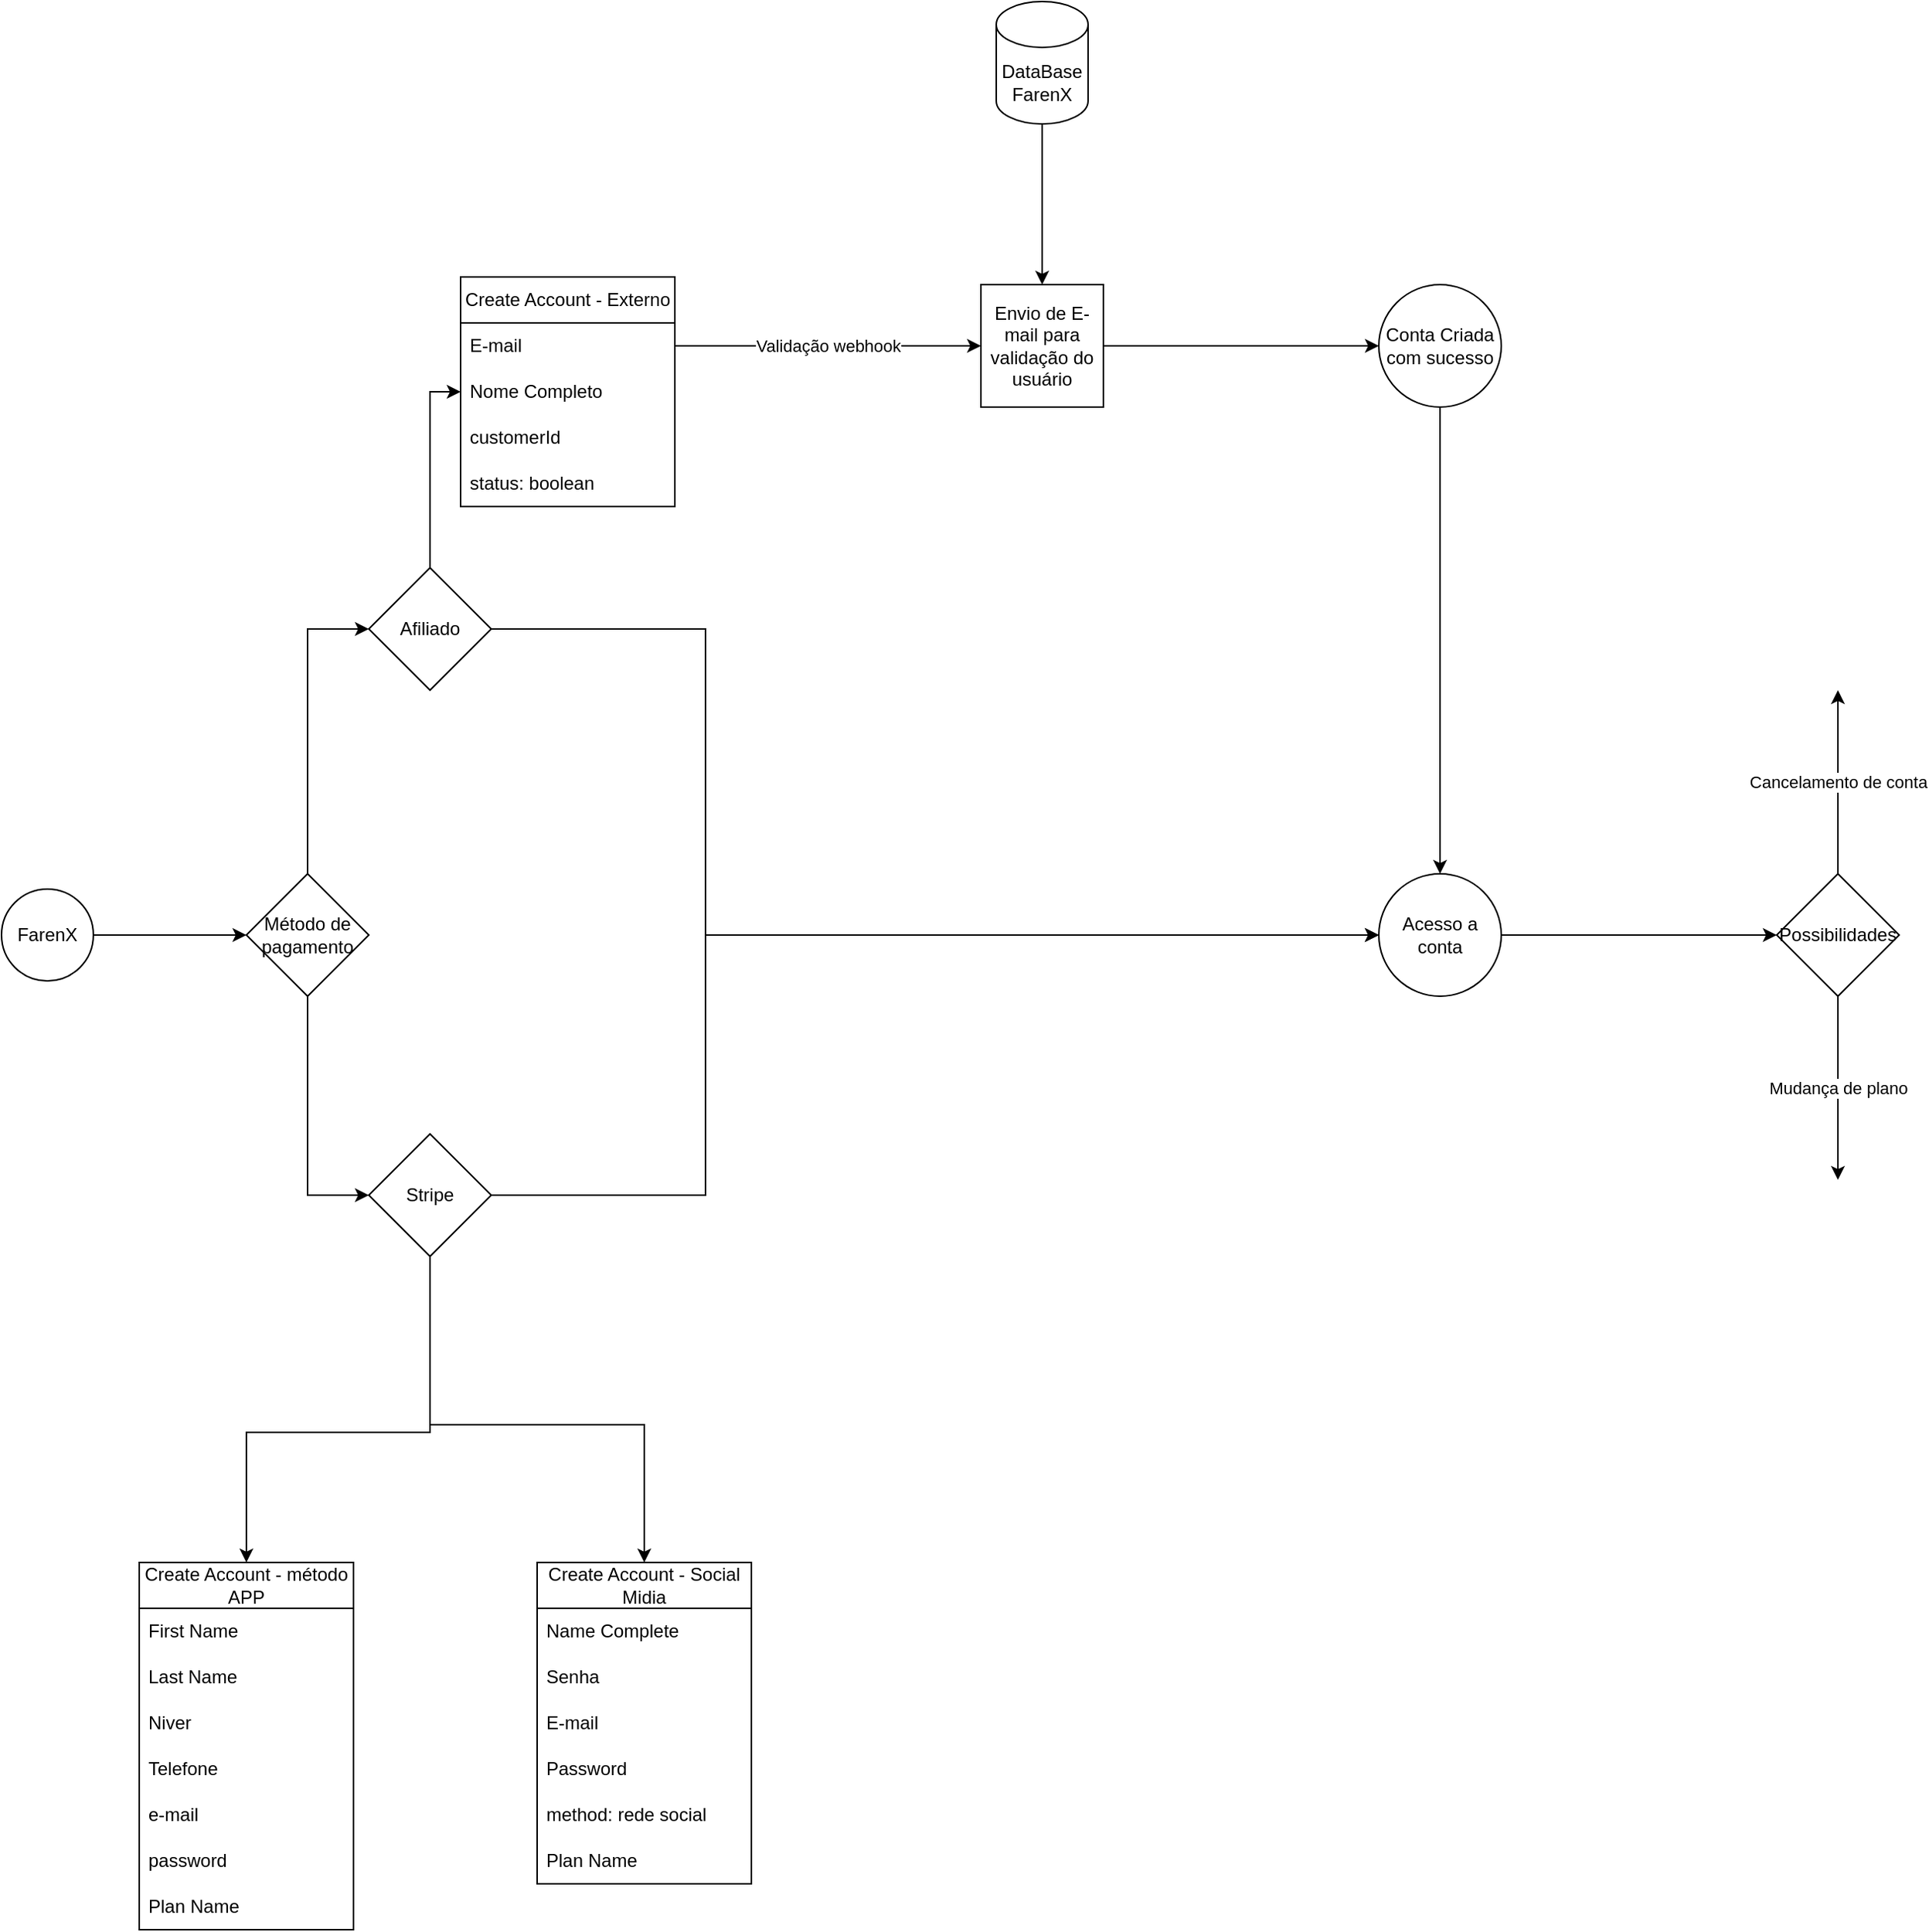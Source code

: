 <mxfile version="24.7.2" type="github">
  <diagram name="Page-1" id="uVq2KMYGm8IPo_6gR5oM">
    <mxGraphModel dx="1648" dy="2000" grid="1" gridSize="10" guides="1" tooltips="1" connect="1" arrows="1" fold="1" page="1" pageScale="1" pageWidth="850" pageHeight="1100" math="0" shadow="0">
      <root>
        <mxCell id="0" />
        <mxCell id="1" parent="0" />
        <mxCell id="Xn-9EYfsTyqtKakacqXI-15" style="edgeStyle=orthogonalEdgeStyle;rounded=0;orthogonalLoop=1;jettySize=auto;html=1;" edge="1" parent="1" source="Xn-9EYfsTyqtKakacqXI-14">
          <mxGeometry relative="1" as="geometry">
            <mxPoint x="160" y="520" as="targetPoint" />
          </mxGeometry>
        </mxCell>
        <mxCell id="Xn-9EYfsTyqtKakacqXI-14" value="FarenX" style="ellipse;whiteSpace=wrap;html=1;aspect=fixed;" vertex="1" parent="1">
          <mxGeometry y="490" width="60" height="60" as="geometry" />
        </mxCell>
        <mxCell id="Xn-9EYfsTyqtKakacqXI-17" style="edgeStyle=orthogonalEdgeStyle;rounded=0;orthogonalLoop=1;jettySize=auto;html=1;entryX=0;entryY=0.5;entryDx=0;entryDy=0;" edge="1" parent="1" source="Xn-9EYfsTyqtKakacqXI-16" target="Xn-9EYfsTyqtKakacqXI-18">
          <mxGeometry relative="1" as="geometry">
            <mxPoint x="200" y="360" as="targetPoint" />
          </mxGeometry>
        </mxCell>
        <mxCell id="Xn-9EYfsTyqtKakacqXI-19" style="edgeStyle=orthogonalEdgeStyle;rounded=0;orthogonalLoop=1;jettySize=auto;html=1;entryX=0;entryY=0.5;entryDx=0;entryDy=0;" edge="1" parent="1" source="Xn-9EYfsTyqtKakacqXI-16" target="Xn-9EYfsTyqtKakacqXI-20">
          <mxGeometry relative="1" as="geometry">
            <mxPoint x="200" y="700" as="targetPoint" />
          </mxGeometry>
        </mxCell>
        <mxCell id="Xn-9EYfsTyqtKakacqXI-16" value="Método de pagamento" style="rhombus;whiteSpace=wrap;html=1;" vertex="1" parent="1">
          <mxGeometry x="160" y="480" width="80" height="80" as="geometry" />
        </mxCell>
        <mxCell id="Xn-9EYfsTyqtKakacqXI-26" style="edgeStyle=orthogonalEdgeStyle;rounded=0;orthogonalLoop=1;jettySize=auto;html=1;entryX=0;entryY=0.5;entryDx=0;entryDy=0;" edge="1" parent="1" source="Xn-9EYfsTyqtKakacqXI-18" target="Xn-9EYfsTyqtKakacqXI-23">
          <mxGeometry relative="1" as="geometry" />
        </mxCell>
        <mxCell id="Xn-9EYfsTyqtKakacqXI-36" style="edgeStyle=orthogonalEdgeStyle;rounded=0;orthogonalLoop=1;jettySize=auto;html=1;exitX=1;exitY=0.5;exitDx=0;exitDy=0;entryX=0;entryY=0.5;entryDx=0;entryDy=0;" edge="1" parent="1" source="Xn-9EYfsTyqtKakacqXI-18" target="Xn-9EYfsTyqtKakacqXI-37">
          <mxGeometry relative="1" as="geometry">
            <mxPoint x="880" y="320" as="targetPoint" />
            <Array as="points">
              <mxPoint x="460" y="320" />
              <mxPoint x="460" y="520" />
            </Array>
          </mxGeometry>
        </mxCell>
        <mxCell id="Xn-9EYfsTyqtKakacqXI-18" value="Afiliado" style="rhombus;whiteSpace=wrap;html=1;" vertex="1" parent="1">
          <mxGeometry x="240" y="280.0" width="80" height="80" as="geometry" />
        </mxCell>
        <mxCell id="Xn-9EYfsTyqtKakacqXI-38" style="edgeStyle=orthogonalEdgeStyle;rounded=0;orthogonalLoop=1;jettySize=auto;html=1;exitX=1;exitY=0.5;exitDx=0;exitDy=0;entryX=0;entryY=0.5;entryDx=0;entryDy=0;" edge="1" parent="1" source="Xn-9EYfsTyqtKakacqXI-20" target="Xn-9EYfsTyqtKakacqXI-37">
          <mxGeometry relative="1" as="geometry">
            <Array as="points">
              <mxPoint x="460" y="690" />
              <mxPoint x="460" y="520" />
            </Array>
          </mxGeometry>
        </mxCell>
        <mxCell id="Xn-9EYfsTyqtKakacqXI-39" style="edgeStyle=orthogonalEdgeStyle;rounded=0;orthogonalLoop=1;jettySize=auto;html=1;exitX=0.5;exitY=1;exitDx=0;exitDy=0;entryX=0.5;entryY=0;entryDx=0;entryDy=0;" edge="1" parent="1" source="Xn-9EYfsTyqtKakacqXI-20" target="Xn-9EYfsTyqtKakacqXI-40">
          <mxGeometry relative="1" as="geometry">
            <mxPoint x="280" y="840" as="targetPoint" />
            <Array as="points">
              <mxPoint x="280" y="845" />
              <mxPoint x="160" y="845" />
            </Array>
          </mxGeometry>
        </mxCell>
        <mxCell id="Xn-9EYfsTyqtKakacqXI-48" style="edgeStyle=orthogonalEdgeStyle;rounded=0;orthogonalLoop=1;jettySize=auto;html=1;entryX=0.5;entryY=0;entryDx=0;entryDy=0;" edge="1" parent="1" source="Xn-9EYfsTyqtKakacqXI-20" target="Xn-9EYfsTyqtKakacqXI-49">
          <mxGeometry relative="1" as="geometry">
            <mxPoint x="400" y="920" as="targetPoint" />
            <Array as="points">
              <mxPoint x="280" y="840" />
              <mxPoint x="420" y="840" />
            </Array>
          </mxGeometry>
        </mxCell>
        <mxCell id="Xn-9EYfsTyqtKakacqXI-20" value="Stripe" style="rhombus;whiteSpace=wrap;html=1;" vertex="1" parent="1">
          <mxGeometry x="240" y="650" width="80" height="80" as="geometry" />
        </mxCell>
        <mxCell id="Xn-9EYfsTyqtKakacqXI-21" value="Create Account - Externo" style="swimlane;fontStyle=0;childLayout=stackLayout;horizontal=1;startSize=30;horizontalStack=0;resizeParent=1;resizeParentMax=0;resizeLast=0;collapsible=1;marginBottom=0;whiteSpace=wrap;html=1;" vertex="1" parent="1">
          <mxGeometry x="300" y="90" width="140" height="150" as="geometry" />
        </mxCell>
        <mxCell id="Xn-9EYfsTyqtKakacqXI-22" value="E-mail" style="text;strokeColor=none;fillColor=none;align=left;verticalAlign=middle;spacingLeft=4;spacingRight=4;overflow=hidden;points=[[0,0.5],[1,0.5]];portConstraint=eastwest;rotatable=0;whiteSpace=wrap;html=1;" vertex="1" parent="Xn-9EYfsTyqtKakacqXI-21">
          <mxGeometry y="30" width="140" height="30" as="geometry" />
        </mxCell>
        <mxCell id="Xn-9EYfsTyqtKakacqXI-23" value="Nome Completo" style="text;strokeColor=none;fillColor=none;align=left;verticalAlign=middle;spacingLeft=4;spacingRight=4;overflow=hidden;points=[[0,0.5],[1,0.5]];portConstraint=eastwest;rotatable=0;whiteSpace=wrap;html=1;" vertex="1" parent="Xn-9EYfsTyqtKakacqXI-21">
          <mxGeometry y="60" width="140" height="30" as="geometry" />
        </mxCell>
        <mxCell id="Xn-9EYfsTyqtKakacqXI-24" value="customerId" style="text;strokeColor=none;fillColor=none;align=left;verticalAlign=middle;spacingLeft=4;spacingRight=4;overflow=hidden;points=[[0,0.5],[1,0.5]];portConstraint=eastwest;rotatable=0;whiteSpace=wrap;html=1;" vertex="1" parent="Xn-9EYfsTyqtKakacqXI-21">
          <mxGeometry y="90" width="140" height="30" as="geometry" />
        </mxCell>
        <mxCell id="Xn-9EYfsTyqtKakacqXI-25" value="status: boolean" style="text;strokeColor=none;fillColor=none;align=left;verticalAlign=middle;spacingLeft=4;spacingRight=4;overflow=hidden;points=[[0,0.5],[1,0.5]];portConstraint=eastwest;rotatable=0;whiteSpace=wrap;html=1;" vertex="1" parent="Xn-9EYfsTyqtKakacqXI-21">
          <mxGeometry y="120" width="140" height="30" as="geometry" />
        </mxCell>
        <mxCell id="Xn-9EYfsTyqtKakacqXI-28" value="" style="endArrow=classic;html=1;rounded=0;exitX=1;exitY=0.5;exitDx=0;exitDy=0;entryX=0;entryY=0.5;entryDx=0;entryDy=0;" edge="1" parent="1" source="Xn-9EYfsTyqtKakacqXI-22" target="Xn-9EYfsTyqtKakacqXI-31">
          <mxGeometry relative="1" as="geometry">
            <mxPoint x="200" y="410" as="sourcePoint" />
            <mxPoint x="640" y="195" as="targetPoint" />
          </mxGeometry>
        </mxCell>
        <mxCell id="Xn-9EYfsTyqtKakacqXI-29" value="Validação webhook" style="edgeLabel;resizable=0;html=1;;align=center;verticalAlign=middle;" connectable="0" vertex="1" parent="Xn-9EYfsTyqtKakacqXI-28">
          <mxGeometry relative="1" as="geometry" />
        </mxCell>
        <mxCell id="Xn-9EYfsTyqtKakacqXI-32" style="edgeStyle=orthogonalEdgeStyle;rounded=0;orthogonalLoop=1;jettySize=auto;html=1;entryX=0.5;entryY=0;entryDx=0;entryDy=0;" edge="1" parent="1" source="Xn-9EYfsTyqtKakacqXI-30" target="Xn-9EYfsTyqtKakacqXI-31">
          <mxGeometry relative="1" as="geometry" />
        </mxCell>
        <mxCell id="Xn-9EYfsTyqtKakacqXI-30" value="DataBase FarenX" style="shape=cylinder3;whiteSpace=wrap;html=1;boundedLbl=1;backgroundOutline=1;size=15;" vertex="1" parent="1">
          <mxGeometry x="650" y="-90" width="60" height="80" as="geometry" />
        </mxCell>
        <mxCell id="Xn-9EYfsTyqtKakacqXI-33" style="edgeStyle=orthogonalEdgeStyle;rounded=0;orthogonalLoop=1;jettySize=auto;html=1;exitX=1;exitY=0.5;exitDx=0;exitDy=0;entryX=0;entryY=0.5;entryDx=0;entryDy=0;" edge="1" parent="1" source="Xn-9EYfsTyqtKakacqXI-31" target="Xn-9EYfsTyqtKakacqXI-34">
          <mxGeometry relative="1" as="geometry">
            <mxPoint x="900" y="135" as="targetPoint" />
          </mxGeometry>
        </mxCell>
        <mxCell id="Xn-9EYfsTyqtKakacqXI-31" value="Envio de E-mail para validação do usuário" style="whiteSpace=wrap;html=1;aspect=fixed;" vertex="1" parent="1">
          <mxGeometry x="640" y="95" width="80" height="80" as="geometry" />
        </mxCell>
        <mxCell id="Xn-9EYfsTyqtKakacqXI-35" style="edgeStyle=orthogonalEdgeStyle;rounded=0;orthogonalLoop=1;jettySize=auto;html=1;exitX=0.5;exitY=1;exitDx=0;exitDy=0;" edge="1" parent="1" source="Xn-9EYfsTyqtKakacqXI-34" target="Xn-9EYfsTyqtKakacqXI-37">
          <mxGeometry relative="1" as="geometry">
            <mxPoint x="940" y="290" as="targetPoint" />
          </mxGeometry>
        </mxCell>
        <mxCell id="Xn-9EYfsTyqtKakacqXI-34" value="Conta Criada com sucesso" style="ellipse;whiteSpace=wrap;html=1;aspect=fixed;" vertex="1" parent="1">
          <mxGeometry x="900" y="95" width="80" height="80" as="geometry" />
        </mxCell>
        <mxCell id="Xn-9EYfsTyqtKakacqXI-60" style="edgeStyle=orthogonalEdgeStyle;rounded=0;orthogonalLoop=1;jettySize=auto;html=1;" edge="1" parent="1" source="Xn-9EYfsTyqtKakacqXI-37" target="Xn-9EYfsTyqtKakacqXI-61">
          <mxGeometry relative="1" as="geometry">
            <mxPoint x="1200" y="520" as="targetPoint" />
          </mxGeometry>
        </mxCell>
        <mxCell id="Xn-9EYfsTyqtKakacqXI-37" value="Acesso a conta" style="ellipse;whiteSpace=wrap;html=1;aspect=fixed;" vertex="1" parent="1">
          <mxGeometry x="900" y="480" width="80" height="80" as="geometry" />
        </mxCell>
        <mxCell id="Xn-9EYfsTyqtKakacqXI-40" value="Create Account - método APP" style="swimlane;fontStyle=0;childLayout=stackLayout;horizontal=1;startSize=30;horizontalStack=0;resizeParent=1;resizeParentMax=0;resizeLast=0;collapsible=1;marginBottom=0;whiteSpace=wrap;html=1;" vertex="1" parent="1">
          <mxGeometry x="90" y="930" width="140" height="240" as="geometry" />
        </mxCell>
        <mxCell id="Xn-9EYfsTyqtKakacqXI-41" value="First Name" style="text;strokeColor=none;fillColor=none;align=left;verticalAlign=middle;spacingLeft=4;spacingRight=4;overflow=hidden;points=[[0,0.5],[1,0.5]];portConstraint=eastwest;rotatable=0;whiteSpace=wrap;html=1;" vertex="1" parent="Xn-9EYfsTyqtKakacqXI-40">
          <mxGeometry y="30" width="140" height="30" as="geometry" />
        </mxCell>
        <mxCell id="Xn-9EYfsTyqtKakacqXI-42" value="Last Name" style="text;strokeColor=none;fillColor=none;align=left;verticalAlign=middle;spacingLeft=4;spacingRight=4;overflow=hidden;points=[[0,0.5],[1,0.5]];portConstraint=eastwest;rotatable=0;whiteSpace=wrap;html=1;" vertex="1" parent="Xn-9EYfsTyqtKakacqXI-40">
          <mxGeometry y="60" width="140" height="30" as="geometry" />
        </mxCell>
        <mxCell id="Xn-9EYfsTyqtKakacqXI-43" value="Niver" style="text;strokeColor=none;fillColor=none;align=left;verticalAlign=middle;spacingLeft=4;spacingRight=4;overflow=hidden;points=[[0,0.5],[1,0.5]];portConstraint=eastwest;rotatable=0;whiteSpace=wrap;html=1;" vertex="1" parent="Xn-9EYfsTyqtKakacqXI-40">
          <mxGeometry y="90" width="140" height="30" as="geometry" />
        </mxCell>
        <mxCell id="Xn-9EYfsTyqtKakacqXI-44" value="Telefone" style="text;strokeColor=none;fillColor=none;align=left;verticalAlign=middle;spacingLeft=4;spacingRight=4;overflow=hidden;points=[[0,0.5],[1,0.5]];portConstraint=eastwest;rotatable=0;whiteSpace=wrap;html=1;" vertex="1" parent="Xn-9EYfsTyqtKakacqXI-40">
          <mxGeometry y="120" width="140" height="30" as="geometry" />
        </mxCell>
        <mxCell id="Xn-9EYfsTyqtKakacqXI-45" value="e-mail" style="text;strokeColor=none;fillColor=none;align=left;verticalAlign=middle;spacingLeft=4;spacingRight=4;overflow=hidden;points=[[0,0.5],[1,0.5]];portConstraint=eastwest;rotatable=0;whiteSpace=wrap;html=1;" vertex="1" parent="Xn-9EYfsTyqtKakacqXI-40">
          <mxGeometry y="150" width="140" height="30" as="geometry" />
        </mxCell>
        <mxCell id="Xn-9EYfsTyqtKakacqXI-46" value="password" style="text;strokeColor=none;fillColor=none;align=left;verticalAlign=middle;spacingLeft=4;spacingRight=4;overflow=hidden;points=[[0,0.5],[1,0.5]];portConstraint=eastwest;rotatable=0;whiteSpace=wrap;html=1;" vertex="1" parent="Xn-9EYfsTyqtKakacqXI-40">
          <mxGeometry y="180" width="140" height="30" as="geometry" />
        </mxCell>
        <mxCell id="Xn-9EYfsTyqtKakacqXI-47" value="Plan Name" style="text;strokeColor=none;fillColor=none;align=left;verticalAlign=middle;spacingLeft=4;spacingRight=4;overflow=hidden;points=[[0,0.5],[1,0.5]];portConstraint=eastwest;rotatable=0;whiteSpace=wrap;html=1;" vertex="1" parent="Xn-9EYfsTyqtKakacqXI-40">
          <mxGeometry y="210" width="140" height="30" as="geometry" />
        </mxCell>
        <mxCell id="Xn-9EYfsTyqtKakacqXI-49" value="Create Account - Social Midia" style="swimlane;fontStyle=0;childLayout=stackLayout;horizontal=1;startSize=30;horizontalStack=0;resizeParent=1;resizeParentMax=0;resizeLast=0;collapsible=1;marginBottom=0;whiteSpace=wrap;html=1;" vertex="1" parent="1">
          <mxGeometry x="350" y="930" width="140" height="210" as="geometry" />
        </mxCell>
        <mxCell id="Xn-9EYfsTyqtKakacqXI-50" value="Name Complete" style="text;strokeColor=none;fillColor=none;align=left;verticalAlign=middle;spacingLeft=4;spacingRight=4;overflow=hidden;points=[[0,0.5],[1,0.5]];portConstraint=eastwest;rotatable=0;whiteSpace=wrap;html=1;" vertex="1" parent="Xn-9EYfsTyqtKakacqXI-49">
          <mxGeometry y="30" width="140" height="30" as="geometry" />
        </mxCell>
        <mxCell id="Xn-9EYfsTyqtKakacqXI-57" value="Senha" style="text;strokeColor=none;fillColor=none;align=left;verticalAlign=middle;spacingLeft=4;spacingRight=4;overflow=hidden;points=[[0,0.5],[1,0.5]];portConstraint=eastwest;rotatable=0;whiteSpace=wrap;html=1;" vertex="1" parent="Xn-9EYfsTyqtKakacqXI-49">
          <mxGeometry y="60" width="140" height="30" as="geometry" />
        </mxCell>
        <mxCell id="Xn-9EYfsTyqtKakacqXI-51" value="E-mail" style="text;strokeColor=none;fillColor=none;align=left;verticalAlign=middle;spacingLeft=4;spacingRight=4;overflow=hidden;points=[[0,0.5],[1,0.5]];portConstraint=eastwest;rotatable=0;whiteSpace=wrap;html=1;" vertex="1" parent="Xn-9EYfsTyqtKakacqXI-49">
          <mxGeometry y="90" width="140" height="30" as="geometry" />
        </mxCell>
        <mxCell id="Xn-9EYfsTyqtKakacqXI-58" value="Password" style="text;strokeColor=none;fillColor=none;align=left;verticalAlign=middle;spacingLeft=4;spacingRight=4;overflow=hidden;points=[[0,0.5],[1,0.5]];portConstraint=eastwest;rotatable=0;whiteSpace=wrap;html=1;" vertex="1" parent="Xn-9EYfsTyqtKakacqXI-49">
          <mxGeometry y="120" width="140" height="30" as="geometry" />
        </mxCell>
        <mxCell id="Xn-9EYfsTyqtKakacqXI-54" value="method: rede social&amp;nbsp;" style="text;strokeColor=none;fillColor=none;align=left;verticalAlign=middle;spacingLeft=4;spacingRight=4;overflow=hidden;points=[[0,0.5],[1,0.5]];portConstraint=eastwest;rotatable=0;whiteSpace=wrap;html=1;" vertex="1" parent="Xn-9EYfsTyqtKakacqXI-49">
          <mxGeometry y="150" width="140" height="30" as="geometry" />
        </mxCell>
        <mxCell id="Xn-9EYfsTyqtKakacqXI-59" value="Plan Name" style="text;strokeColor=none;fillColor=none;align=left;verticalAlign=middle;spacingLeft=4;spacingRight=4;overflow=hidden;points=[[0,0.5],[1,0.5]];portConstraint=eastwest;rotatable=0;whiteSpace=wrap;html=1;" vertex="1" parent="Xn-9EYfsTyqtKakacqXI-49">
          <mxGeometry y="180" width="140" height="30" as="geometry" />
        </mxCell>
        <mxCell id="Xn-9EYfsTyqtKakacqXI-61" value="Possibilidades" style="rhombus;whiteSpace=wrap;html=1;" vertex="1" parent="1">
          <mxGeometry x="1160" y="480" width="80" height="80" as="geometry" />
        </mxCell>
        <mxCell id="Xn-9EYfsTyqtKakacqXI-63" value="" style="endArrow=classic;html=1;rounded=0;exitX=0.5;exitY=0;exitDx=0;exitDy=0;" edge="1" parent="1" source="Xn-9EYfsTyqtKakacqXI-61">
          <mxGeometry relative="1" as="geometry">
            <mxPoint x="1070" y="370" as="sourcePoint" />
            <mxPoint x="1200" y="360" as="targetPoint" />
          </mxGeometry>
        </mxCell>
        <mxCell id="Xn-9EYfsTyqtKakacqXI-64" value="Cancelamento de conta" style="edgeLabel;resizable=0;html=1;;align=center;verticalAlign=middle;" connectable="0" vertex="1" parent="Xn-9EYfsTyqtKakacqXI-63">
          <mxGeometry relative="1" as="geometry" />
        </mxCell>
        <mxCell id="Xn-9EYfsTyqtKakacqXI-66" value="" style="endArrow=classic;html=1;rounded=0;exitX=0.5;exitY=1;exitDx=0;exitDy=0;" edge="1" parent="1" source="Xn-9EYfsTyqtKakacqXI-61">
          <mxGeometry relative="1" as="geometry">
            <mxPoint x="1070" y="470" as="sourcePoint" />
            <mxPoint x="1200" y="680" as="targetPoint" />
          </mxGeometry>
        </mxCell>
        <mxCell id="Xn-9EYfsTyqtKakacqXI-67" value="Mudança de plano" style="edgeLabel;resizable=0;html=1;;align=center;verticalAlign=middle;" connectable="0" vertex="1" parent="Xn-9EYfsTyqtKakacqXI-66">
          <mxGeometry relative="1" as="geometry" />
        </mxCell>
      </root>
    </mxGraphModel>
  </diagram>
</mxfile>
